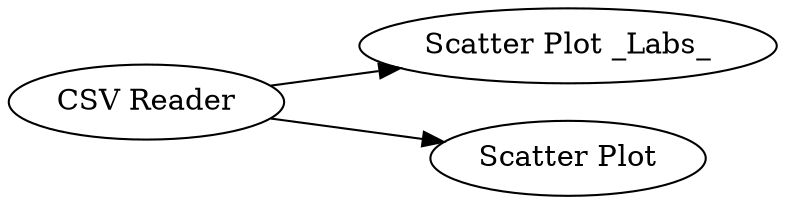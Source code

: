 digraph {
	1 -> 3
	1 -> 2
	1 [label="CSV Reader"]
	3 [label="Scatter Plot _Labs_"]
	2 [label="Scatter Plot"]
	rankdir=LR
}
